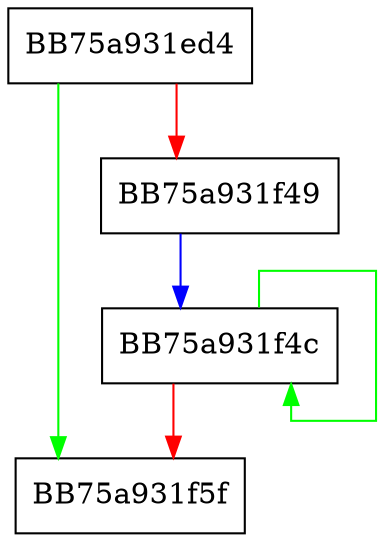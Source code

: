 digraph _format_folder {
  node [shape="box"];
  graph [splines=ortho];
  BB75a931ed4 -> BB75a931f5f [color="green"];
  BB75a931ed4 -> BB75a931f49 [color="red"];
  BB75a931f49 -> BB75a931f4c [color="blue"];
  BB75a931f4c -> BB75a931f4c [color="green"];
  BB75a931f4c -> BB75a931f5f [color="red"];
}